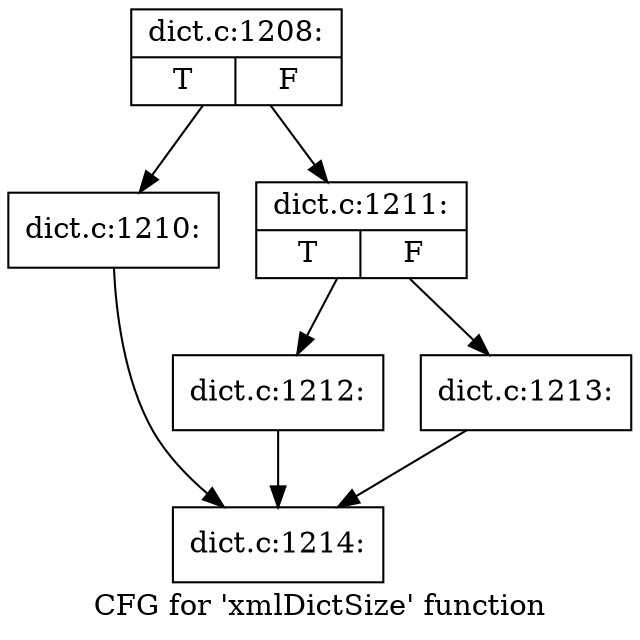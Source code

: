 digraph "CFG for 'xmlDictSize' function" {
	label="CFG for 'xmlDictSize' function";

	Node0x4924ff0 [shape=record,label="{dict.c:1208:|{<s0>T|<s1>F}}"];
	Node0x4924ff0 -> Node0x49250f0;
	Node0x4924ff0 -> Node0x4925140;
	Node0x49250f0 [shape=record,label="{dict.c:1210:}"];
	Node0x49250f0 -> Node0x48e2fd0;
	Node0x4925140 [shape=record,label="{dict.c:1211:|{<s0>T|<s1>F}}"];
	Node0x4925140 -> Node0x48e37d0;
	Node0x4925140 -> Node0x48e3820;
	Node0x48e37d0 [shape=record,label="{dict.c:1212:}"];
	Node0x48e37d0 -> Node0x48e2fd0;
	Node0x48e3820 [shape=record,label="{dict.c:1213:}"];
	Node0x48e3820 -> Node0x48e2fd0;
	Node0x48e2fd0 [shape=record,label="{dict.c:1214:}"];
}
